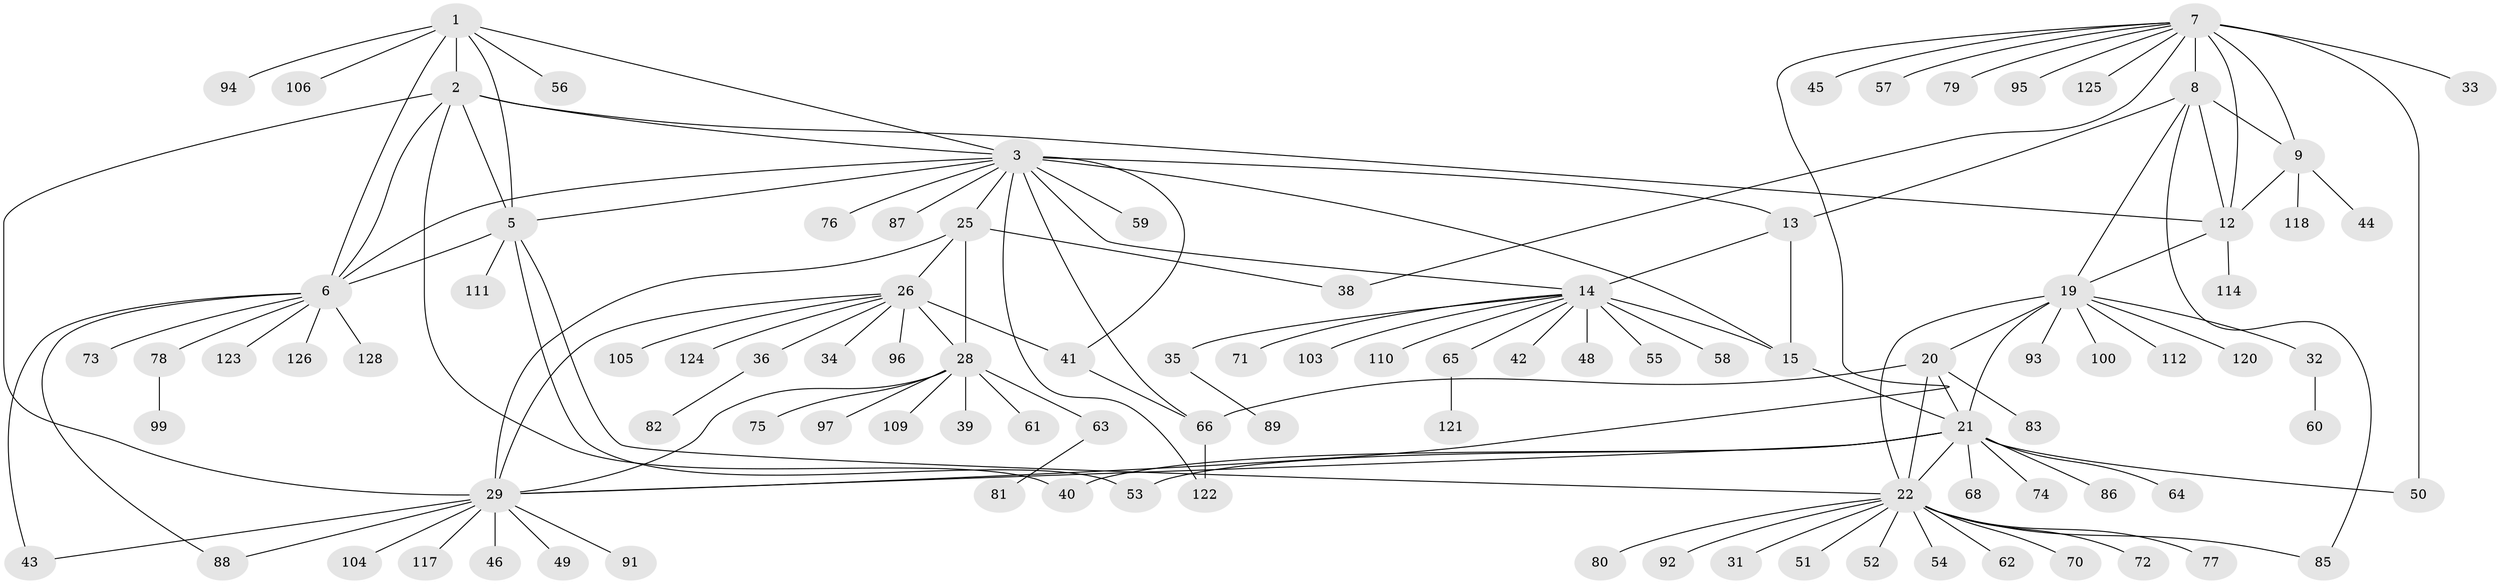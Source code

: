 // Generated by graph-tools (version 1.1) at 2025/52/02/27/25 19:52:13]
// undirected, 102 vertices, 137 edges
graph export_dot {
graph [start="1"]
  node [color=gray90,style=filled];
  1 [super="+4"];
  2 [super="+101"];
  3 [super="+16"];
  5;
  6 [super="+67"];
  7 [super="+11"];
  8 [super="+10"];
  9 [super="+115"];
  12 [super="+113"];
  13;
  14 [super="+17"];
  15 [super="+18"];
  19 [super="+69"];
  20;
  21 [super="+24"];
  22 [super="+23"];
  25 [super="+116"];
  26 [super="+27"];
  28 [super="+30"];
  29 [super="+37"];
  31 [super="+107"];
  32;
  33;
  34;
  35;
  36;
  38;
  39;
  40;
  41 [super="+108"];
  42;
  43 [super="+47"];
  44;
  45;
  46;
  48;
  49;
  50;
  51;
  52;
  53;
  54;
  55;
  56;
  57 [super="+127"];
  58;
  59;
  60;
  61;
  62 [super="+102"];
  63;
  64;
  65;
  66 [super="+98"];
  68;
  70 [super="+84"];
  71;
  72;
  73;
  74;
  75;
  76;
  77;
  78;
  79;
  80;
  81;
  82;
  83;
  85 [super="+90"];
  86;
  87;
  88;
  89;
  91;
  92;
  93;
  94;
  95;
  96;
  97;
  99;
  100;
  103;
  104;
  105;
  106;
  109;
  110 [super="+119"];
  111;
  112;
  114;
  117;
  118;
  120;
  121;
  122;
  123;
  124;
  125;
  126;
  128;
  1 -- 2 [weight=2];
  1 -- 3 [weight=2];
  1 -- 5 [weight=2];
  1 -- 6 [weight=2];
  1 -- 94;
  1 -- 106;
  1 -- 56;
  2 -- 3;
  2 -- 5;
  2 -- 6;
  2 -- 12;
  2 -- 29;
  2 -- 40;
  3 -- 5;
  3 -- 6;
  3 -- 41;
  3 -- 59;
  3 -- 87;
  3 -- 122;
  3 -- 25;
  3 -- 76;
  3 -- 13;
  3 -- 14 [weight=2];
  3 -- 15 [weight=2];
  3 -- 66;
  5 -- 6;
  5 -- 53;
  5 -- 111;
  5 -- 22;
  6 -- 43;
  6 -- 73;
  6 -- 78;
  6 -- 88;
  6 -- 123;
  6 -- 128;
  6 -- 126;
  7 -- 8 [weight=4];
  7 -- 9 [weight=2];
  7 -- 12 [weight=2];
  7 -- 33;
  7 -- 38;
  7 -- 45;
  7 -- 50;
  7 -- 79;
  7 -- 95;
  7 -- 125;
  7 -- 29;
  7 -- 57;
  8 -- 9 [weight=2];
  8 -- 12 [weight=2];
  8 -- 13;
  8 -- 85;
  8 -- 19;
  9 -- 12;
  9 -- 44;
  9 -- 118;
  12 -- 19;
  12 -- 114;
  13 -- 14 [weight=2];
  13 -- 15 [weight=2];
  14 -- 15 [weight=4];
  14 -- 35;
  14 -- 42;
  14 -- 58;
  14 -- 71;
  14 -- 110;
  14 -- 65;
  14 -- 103;
  14 -- 48;
  14 -- 55;
  15 -- 21;
  19 -- 20;
  19 -- 21 [weight=2];
  19 -- 22 [weight=2];
  19 -- 32;
  19 -- 93;
  19 -- 100;
  19 -- 112;
  19 -- 120;
  20 -- 21 [weight=2];
  20 -- 22 [weight=2];
  20 -- 66;
  20 -- 83;
  21 -- 22 [weight=4];
  21 -- 29;
  21 -- 40;
  21 -- 50;
  21 -- 53;
  21 -- 64;
  21 -- 68;
  21 -- 74;
  21 -- 86;
  22 -- 51;
  22 -- 54;
  22 -- 62;
  22 -- 70;
  22 -- 72;
  22 -- 77;
  22 -- 92;
  22 -- 80;
  22 -- 52;
  22 -- 31;
  22 -- 85;
  25 -- 26 [weight=2];
  25 -- 28 [weight=2];
  25 -- 29;
  25 -- 38;
  26 -- 28 [weight=4];
  26 -- 29 [weight=2];
  26 -- 36;
  26 -- 96;
  26 -- 105;
  26 -- 124;
  26 -- 34;
  26 -- 41;
  28 -- 29 [weight=2];
  28 -- 39;
  28 -- 109;
  28 -- 97;
  28 -- 75;
  28 -- 61;
  28 -- 63;
  29 -- 46;
  29 -- 49;
  29 -- 88;
  29 -- 91;
  29 -- 104;
  29 -- 117;
  29 -- 43;
  32 -- 60;
  35 -- 89;
  36 -- 82;
  41 -- 66;
  63 -- 81;
  65 -- 121;
  66 -- 122;
  78 -- 99;
}
